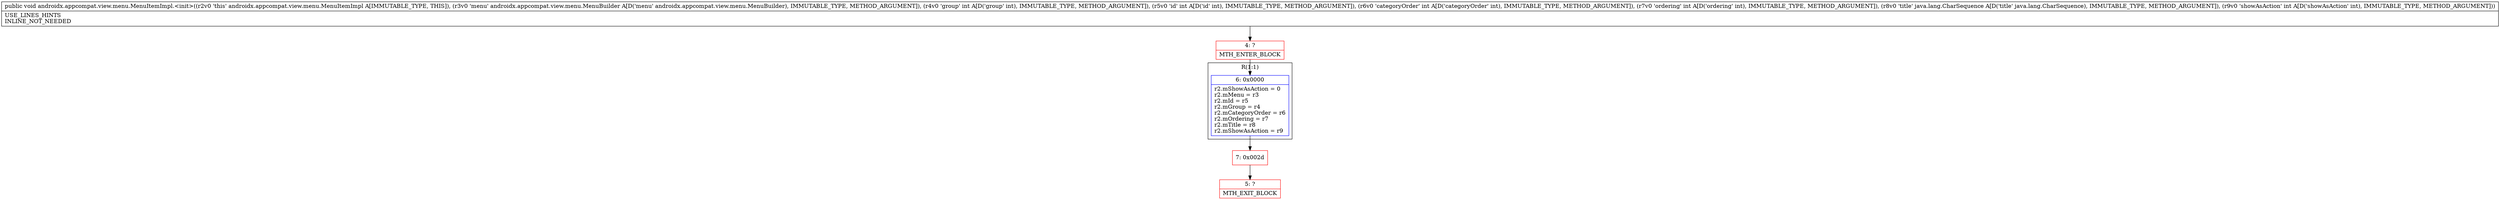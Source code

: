 digraph "CFG forandroidx.appcompat.view.menu.MenuItemImpl.\<init\>(Landroidx\/appcompat\/view\/menu\/MenuBuilder;IIIILjava\/lang\/CharSequence;I)V" {
subgraph cluster_Region_1459359821 {
label = "R(1:1)";
node [shape=record,color=blue];
Node_6 [shape=record,label="{6\:\ 0x0000|r2.mShowAsAction = 0\lr2.mMenu = r3\lr2.mId = r5\lr2.mGroup = r4\lr2.mCategoryOrder = r6\lr2.mOrdering = r7\lr2.mTitle = r8\lr2.mShowAsAction = r9\l}"];
}
Node_4 [shape=record,color=red,label="{4\:\ ?|MTH_ENTER_BLOCK\l}"];
Node_7 [shape=record,color=red,label="{7\:\ 0x002d}"];
Node_5 [shape=record,color=red,label="{5\:\ ?|MTH_EXIT_BLOCK\l}"];
MethodNode[shape=record,label="{public void androidx.appcompat.view.menu.MenuItemImpl.\<init\>((r2v0 'this' androidx.appcompat.view.menu.MenuItemImpl A[IMMUTABLE_TYPE, THIS]), (r3v0 'menu' androidx.appcompat.view.menu.MenuBuilder A[D('menu' androidx.appcompat.view.menu.MenuBuilder), IMMUTABLE_TYPE, METHOD_ARGUMENT]), (r4v0 'group' int A[D('group' int), IMMUTABLE_TYPE, METHOD_ARGUMENT]), (r5v0 'id' int A[D('id' int), IMMUTABLE_TYPE, METHOD_ARGUMENT]), (r6v0 'categoryOrder' int A[D('categoryOrder' int), IMMUTABLE_TYPE, METHOD_ARGUMENT]), (r7v0 'ordering' int A[D('ordering' int), IMMUTABLE_TYPE, METHOD_ARGUMENT]), (r8v0 'title' java.lang.CharSequence A[D('title' java.lang.CharSequence), IMMUTABLE_TYPE, METHOD_ARGUMENT]), (r9v0 'showAsAction' int A[D('showAsAction' int), IMMUTABLE_TYPE, METHOD_ARGUMENT]))  | USE_LINES_HINTS\lINLINE_NOT_NEEDED\l}"];
MethodNode -> Node_4;Node_6 -> Node_7;
Node_4 -> Node_6;
Node_7 -> Node_5;
}

